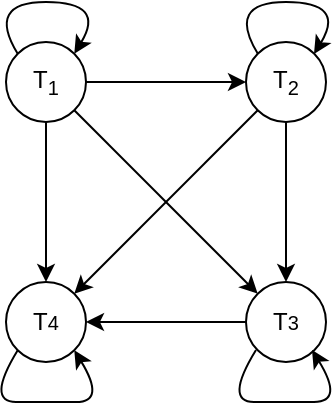<mxfile version="21.3.2" type="device">
  <diagram name="Page-1" id="3vtaRXY53Gg06wUA3ExV">
    <mxGraphModel dx="983" dy="389" grid="1" gridSize="10" guides="1" tooltips="1" connect="1" arrows="1" fold="1" page="1" pageScale="1" pageWidth="827" pageHeight="1169" math="0" shadow="0">
      <root>
        <mxCell id="0" />
        <mxCell id="1" parent="0" />
        <mxCell id="EHmLowiq_X_WFSyRjSDT-1" value="T&lt;sub&gt;1&lt;/sub&gt;" style="ellipse;whiteSpace=wrap;html=1;aspect=fixed;" parent="1" vertex="1">
          <mxGeometry x="120" y="120" width="40" height="40" as="geometry" />
        </mxCell>
        <mxCell id="EHmLowiq_X_WFSyRjSDT-2" value="T&lt;sub&gt;2&lt;/sub&gt;" style="ellipse;whiteSpace=wrap;html=1;aspect=fixed;" parent="1" vertex="1">
          <mxGeometry x="240" y="120" width="40" height="40" as="geometry" />
        </mxCell>
        <mxCell id="EHmLowiq_X_WFSyRjSDT-3" value="T&lt;span style=&quot;font-size: 10px;&quot;&gt;4&lt;/span&gt;" style="ellipse;whiteSpace=wrap;html=1;aspect=fixed;" parent="1" vertex="1">
          <mxGeometry x="120" y="240" width="40" height="40" as="geometry" />
        </mxCell>
        <mxCell id="EHmLowiq_X_WFSyRjSDT-4" value="T&lt;span style=&quot;font-size: 10px;&quot;&gt;3&lt;/span&gt;" style="ellipse;whiteSpace=wrap;html=1;aspect=fixed;" parent="1" vertex="1">
          <mxGeometry x="240" y="240" width="40" height="40" as="geometry" />
        </mxCell>
        <mxCell id="EHmLowiq_X_WFSyRjSDT-5" value="" style="endArrow=classic;html=1;rounded=0;exitX=1;exitY=0.5;exitDx=0;exitDy=0;entryX=0;entryY=0.5;entryDx=0;entryDy=0;" parent="1" source="EHmLowiq_X_WFSyRjSDT-1" target="EHmLowiq_X_WFSyRjSDT-2" edge="1">
          <mxGeometry width="50" height="50" relative="1" as="geometry">
            <mxPoint x="390" y="620" as="sourcePoint" />
            <mxPoint x="440" y="570" as="targetPoint" />
          </mxGeometry>
        </mxCell>
        <mxCell id="EHmLowiq_X_WFSyRjSDT-6" value="" style="endArrow=classic;html=1;rounded=0;exitX=0;exitY=0.5;exitDx=0;exitDy=0;entryX=1;entryY=0.5;entryDx=0;entryDy=0;" parent="1" source="EHmLowiq_X_WFSyRjSDT-4" target="EHmLowiq_X_WFSyRjSDT-3" edge="1">
          <mxGeometry width="50" height="50" relative="1" as="geometry">
            <mxPoint x="170" y="150" as="sourcePoint" />
            <mxPoint x="250" y="150" as="targetPoint" />
          </mxGeometry>
        </mxCell>
        <mxCell id="EHmLowiq_X_WFSyRjSDT-7" value="" style="endArrow=classic;html=1;rounded=0;exitX=1;exitY=1;exitDx=0;exitDy=0;entryX=0;entryY=0;entryDx=0;entryDy=0;" parent="1" source="EHmLowiq_X_WFSyRjSDT-1" target="EHmLowiq_X_WFSyRjSDT-4" edge="1">
          <mxGeometry width="50" height="50" relative="1" as="geometry">
            <mxPoint x="250" y="270" as="sourcePoint" />
            <mxPoint x="170" y="270" as="targetPoint" />
          </mxGeometry>
        </mxCell>
        <mxCell id="EHmLowiq_X_WFSyRjSDT-8" value="" style="endArrow=classic;html=1;rounded=0;exitX=0.5;exitY=1;exitDx=0;exitDy=0;" parent="1" source="EHmLowiq_X_WFSyRjSDT-1" target="EHmLowiq_X_WFSyRjSDT-3" edge="1">
          <mxGeometry width="50" height="50" relative="1" as="geometry">
            <mxPoint x="164" y="164" as="sourcePoint" />
            <mxPoint x="256" y="256" as="targetPoint" />
          </mxGeometry>
        </mxCell>
        <mxCell id="EHmLowiq_X_WFSyRjSDT-10" value="" style="endArrow=classic;html=1;rounded=0;exitX=0.5;exitY=1;exitDx=0;exitDy=0;entryX=0.5;entryY=0;entryDx=0;entryDy=0;" parent="1" source="EHmLowiq_X_WFSyRjSDT-2" target="EHmLowiq_X_WFSyRjSDT-4" edge="1">
          <mxGeometry width="50" height="50" relative="1" as="geometry">
            <mxPoint x="164" y="164" as="sourcePoint" />
            <mxPoint x="256" y="256" as="targetPoint" />
          </mxGeometry>
        </mxCell>
        <mxCell id="EHmLowiq_X_WFSyRjSDT-11" value="" style="endArrow=classic;html=1;rounded=0;exitX=0;exitY=1;exitDx=0;exitDy=0;entryX=1;entryY=0;entryDx=0;entryDy=0;" parent="1" source="EHmLowiq_X_WFSyRjSDT-2" target="EHmLowiq_X_WFSyRjSDT-3" edge="1">
          <mxGeometry width="50" height="50" relative="1" as="geometry">
            <mxPoint x="270" y="170" as="sourcePoint" />
            <mxPoint x="270" y="250" as="targetPoint" />
          </mxGeometry>
        </mxCell>
        <mxCell id="EHmLowiq_X_WFSyRjSDT-12" value="" style="curved=1;endArrow=classic;html=1;rounded=0;exitX=0;exitY=0;exitDx=0;exitDy=0;entryX=1;entryY=0;entryDx=0;entryDy=0;" parent="1" source="EHmLowiq_X_WFSyRjSDT-1" target="EHmLowiq_X_WFSyRjSDT-1" edge="1">
          <mxGeometry width="50" height="50" relative="1" as="geometry">
            <mxPoint x="80" y="100" as="sourcePoint" />
            <mxPoint x="130" y="50" as="targetPoint" />
            <Array as="points">
              <mxPoint x="110" y="100" />
              <mxPoint x="170" y="100" />
            </Array>
          </mxGeometry>
        </mxCell>
        <mxCell id="EHmLowiq_X_WFSyRjSDT-13" value="" style="curved=1;endArrow=classic;html=1;rounded=0;exitX=0;exitY=0;exitDx=0;exitDy=0;entryX=1;entryY=0;entryDx=0;entryDy=0;" parent="1" edge="1">
          <mxGeometry width="50" height="50" relative="1" as="geometry">
            <mxPoint x="246" y="126" as="sourcePoint" />
            <mxPoint x="274" y="126" as="targetPoint" />
            <Array as="points">
              <mxPoint x="230" y="100" />
              <mxPoint x="290" y="100" />
            </Array>
          </mxGeometry>
        </mxCell>
        <mxCell id="EHmLowiq_X_WFSyRjSDT-14" value="" style="curved=1;endArrow=classic;html=1;rounded=0;exitX=0;exitY=1;exitDx=0;exitDy=0;entryX=1;entryY=1;entryDx=0;entryDy=0;" parent="1" source="EHmLowiq_X_WFSyRjSDT-3" target="EHmLowiq_X_WFSyRjSDT-3" edge="1">
          <mxGeometry width="50" height="50" relative="1" as="geometry">
            <mxPoint x="116" y="326" as="sourcePoint" />
            <mxPoint x="144" y="326" as="targetPoint" />
            <Array as="points">
              <mxPoint x="110" y="300" />
              <mxPoint x="140" y="300" />
              <mxPoint x="170" y="300" />
            </Array>
          </mxGeometry>
        </mxCell>
        <mxCell id="EHmLowiq_X_WFSyRjSDT-15" value="" style="curved=1;endArrow=classic;html=1;rounded=0;exitX=0;exitY=1;exitDx=0;exitDy=0;entryX=1;entryY=1;entryDx=0;entryDy=0;" parent="1" edge="1">
          <mxGeometry width="50" height="50" relative="1" as="geometry">
            <mxPoint x="245" y="274" as="sourcePoint" />
            <mxPoint x="273" y="274" as="targetPoint" />
            <Array as="points">
              <mxPoint x="229" y="300" />
              <mxPoint x="259" y="300" />
              <mxPoint x="289" y="300" />
            </Array>
          </mxGeometry>
        </mxCell>
      </root>
    </mxGraphModel>
  </diagram>
</mxfile>
